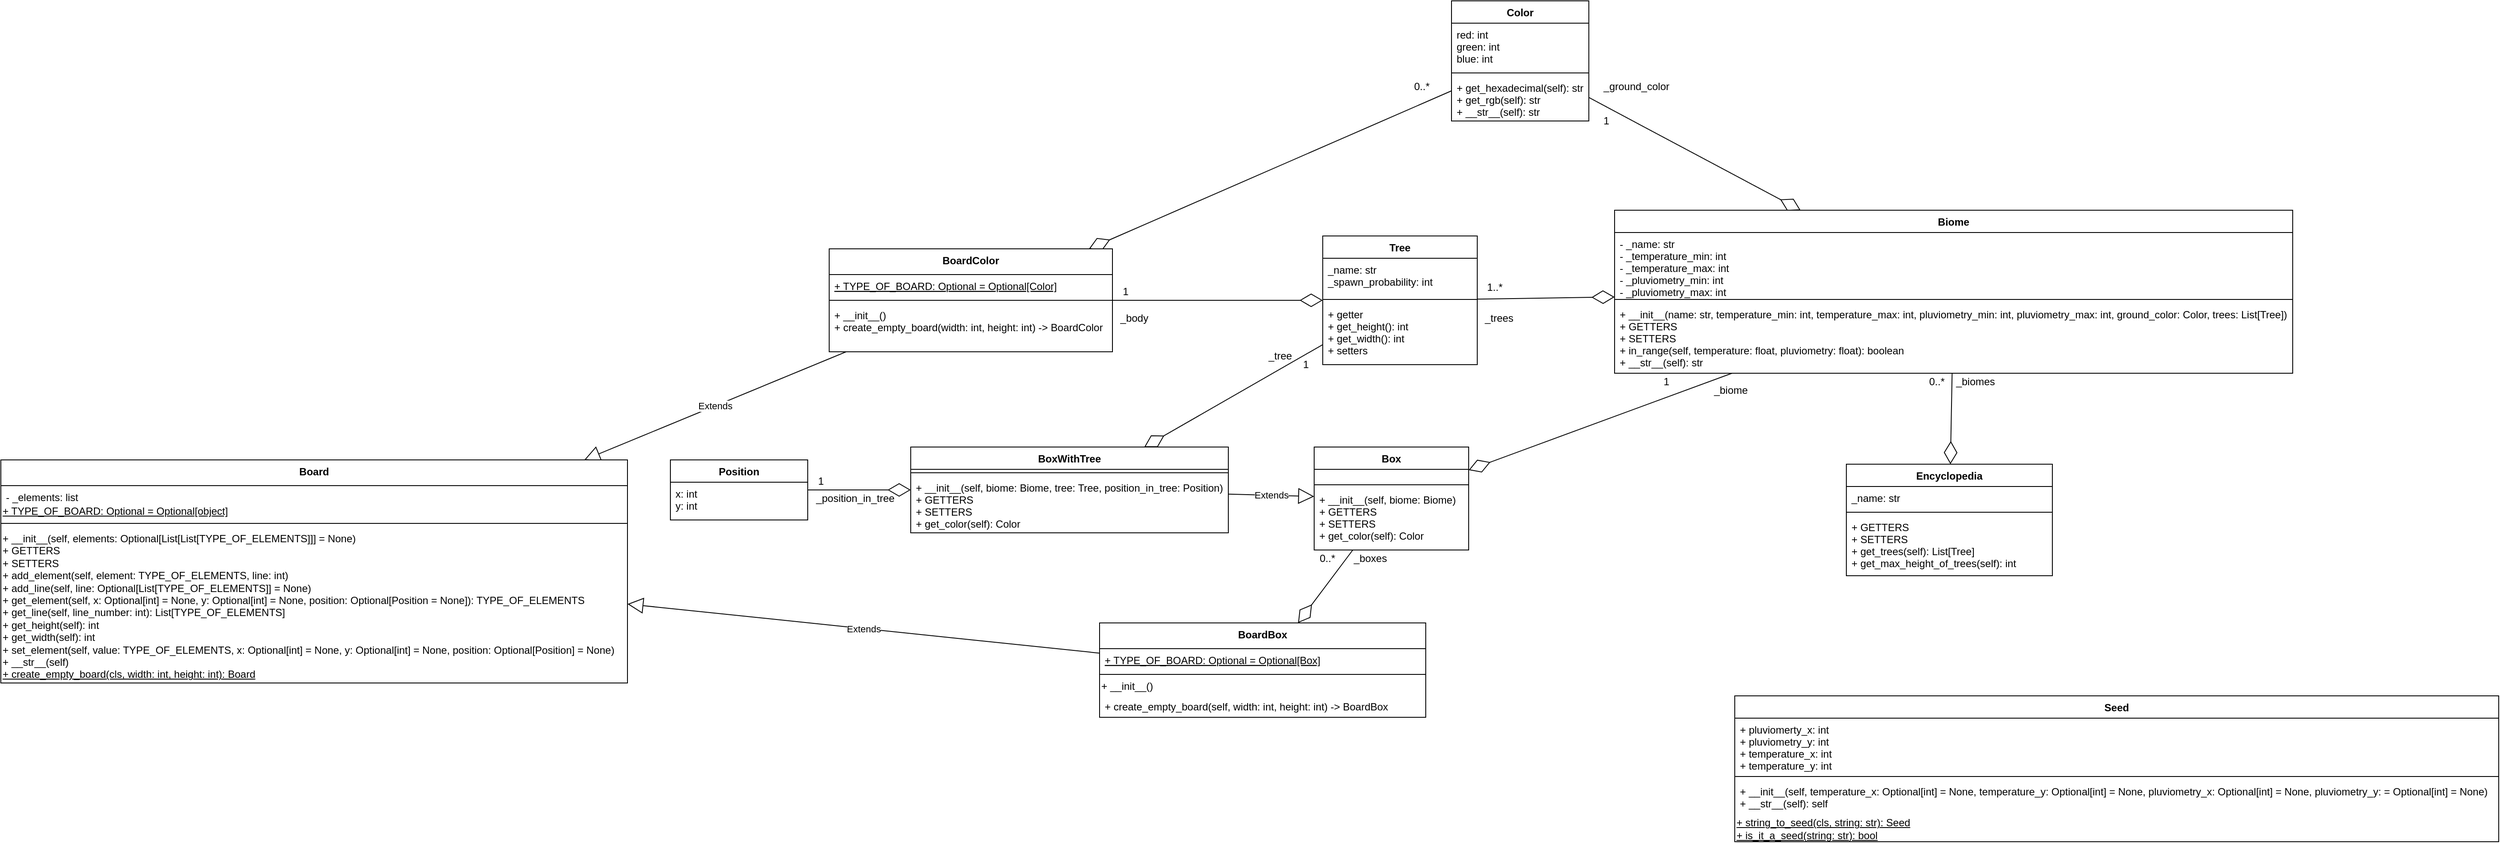 <mxfile version="13.5.7" type="device"><diagram id="C8whWWGRZkC2s8Ugzqs-" name="Page-1"><mxGraphModel dx="3422" dy="1250" grid="1" gridSize="10" guides="1" tooltips="1" connect="1" arrows="1" fold="1" page="0" pageScale="1" pageWidth="827" pageHeight="1169" math="0" shadow="0"><root><mxCell id="0"/><mxCell id="1" parent="0"/><mxCell id="tSxRDudtPRZctdTpGKeW-9" value="" style="endArrow=diamondThin;endFill=0;endSize=24;html=1;" parent="1" source="tSxRDudtPRZctdTpGKeW-26" target="tSxRDudtPRZctdTpGKeW-5" edge="1"><mxGeometry width="160" relative="1" as="geometry"><mxPoint x="40" y="163.098" as="sourcePoint"/><mxPoint x="80" y="340" as="targetPoint"/></mxGeometry></mxCell><mxCell id="tSxRDudtPRZctdTpGKeW-10" value="1..*" style="text;html=1;align=center;verticalAlign=middle;resizable=0;points=[];autosize=1;" parent="1" vertex="1"><mxGeometry x="35" y="164" width="30" height="20" as="geometry"/></mxCell><mxCell id="tSxRDudtPRZctdTpGKeW-11" value="_trees" style="text;html=1;align=center;verticalAlign=middle;resizable=0;points=[];autosize=1;" parent="1" vertex="1"><mxGeometry x="30" y="200" width="50" height="20" as="geometry"/></mxCell><mxCell id="tSxRDudtPRZctdTpGKeW-19" value="" style="endArrow=diamondThin;endFill=0;endSize=24;html=1;" parent="1" source="tSxRDudtPRZctdTpGKeW-5" target="tSxRDudtPRZctdTpGKeW-12" edge="1"><mxGeometry width="160" relative="1" as="geometry"><mxPoint x="180" y="309.998" as="sourcePoint"/><mxPoint x="340" y="311.949" as="targetPoint"/></mxGeometry></mxCell><mxCell id="tSxRDudtPRZctdTpGKeW-20" value="_biomes" style="text;html=1;align=center;verticalAlign=middle;resizable=0;points=[];autosize=1;" parent="1" vertex="1"><mxGeometry x="580" y="274" width="60" height="20" as="geometry"/></mxCell><mxCell id="tSxRDudtPRZctdTpGKeW-21" value="0..*" style="text;html=1;align=center;verticalAlign=middle;resizable=0;points=[];autosize=1;" parent="1" vertex="1"><mxGeometry x="550" y="274" width="30" height="20" as="geometry"/></mxCell><mxCell id="tSxRDudtPRZctdTpGKeW-34" value="" style="endArrow=diamondThin;endFill=0;endSize=24;html=1;" parent="1" source="tSxRDudtPRZctdTpGKeW-30" target="tSxRDudtPRZctdTpGKeW-5" edge="1"><mxGeometry width="160" relative="1" as="geometry"><mxPoint x="10" y="70" as="sourcePoint"/><mxPoint x="170" y="70" as="targetPoint"/></mxGeometry></mxCell><mxCell id="tSxRDudtPRZctdTpGKeW-35" value="_ground_color" style="text;html=1;align=center;verticalAlign=middle;resizable=0;points=[];autosize=1;" parent="1" vertex="1"><mxGeometry x="170" y="-70" width="90" height="20" as="geometry"/></mxCell><mxCell id="tSxRDudtPRZctdTpGKeW-36" value="1" style="text;html=1;align=center;verticalAlign=middle;resizable=0;points=[];autosize=1;" parent="1" vertex="1"><mxGeometry x="170" y="-30" width="20" height="20" as="geometry"/></mxCell><mxCell id="tSxRDudtPRZctdTpGKeW-37" value="" style="endArrow=diamondThin;endFill=0;endSize=24;html=1;" parent="1" source="tSxRDudtPRZctdTpGKeW-30" target="xJdrUhEiBWuhwlC6Hji2-2" edge="1"><mxGeometry width="160" relative="1" as="geometry"><mxPoint x="30" y="90" as="sourcePoint"/><mxPoint x="190" y="90" as="targetPoint"/></mxGeometry></mxCell><mxCell id="tSxRDudtPRZctdTpGKeW-38" value="_body" style="text;html=1;align=center;verticalAlign=middle;resizable=0;points=[];autosize=1;" parent="1" vertex="1"><mxGeometry x="-395" y="200" width="50" height="20" as="geometry"/></mxCell><mxCell id="tSxRDudtPRZctdTpGKeW-39" value="0..*" style="text;html=1;align=center;verticalAlign=middle;resizable=0;points=[];autosize=1;" parent="1" vertex="1"><mxGeometry x="-50" y="-70" width="30" height="20" as="geometry"/></mxCell><mxCell id="tSxRDudtPRZctdTpGKeW-26" value="Tree" style="swimlane;fontStyle=1;align=center;verticalAlign=top;childLayout=stackLayout;horizontal=1;startSize=26;horizontalStack=0;resizeParent=1;resizeParentMax=0;resizeLast=0;collapsible=1;marginBottom=0;" parent="1" vertex="1"><mxGeometry x="-150" y="114" width="180" height="150" as="geometry"/></mxCell><mxCell id="tSxRDudtPRZctdTpGKeW-27" value="_name: str&#10;_spawn_probability: int" style="text;strokeColor=none;fillColor=none;align=left;verticalAlign=top;spacingLeft=4;spacingRight=4;overflow=hidden;rotatable=0;points=[[0,0.5],[1,0.5]];portConstraint=eastwest;" parent="tSxRDudtPRZctdTpGKeW-26" vertex="1"><mxGeometry y="26" width="180" height="44" as="geometry"/></mxCell><mxCell id="tSxRDudtPRZctdTpGKeW-28" value="" style="line;strokeWidth=1;fillColor=none;align=left;verticalAlign=middle;spacingTop=-1;spacingLeft=3;spacingRight=3;rotatable=0;labelPosition=right;points=[];portConstraint=eastwest;" parent="tSxRDudtPRZctdTpGKeW-26" vertex="1"><mxGeometry y="70" width="180" height="8" as="geometry"/></mxCell><mxCell id="tSxRDudtPRZctdTpGKeW-29" value="+ getter&#10;+ get_height(): int&#10;+ get_width(): int&#10;+ setters" style="text;strokeColor=none;fillColor=none;align=left;verticalAlign=top;spacingLeft=4;spacingRight=4;overflow=hidden;rotatable=0;points=[[0,0.5],[1,0.5]];portConstraint=eastwest;" parent="tSxRDudtPRZctdTpGKeW-26" vertex="1"><mxGeometry y="78" width="180" height="72" as="geometry"/></mxCell><mxCell id="tSxRDudtPRZctdTpGKeW-40" value="" style="endArrow=diamondThin;endFill=0;endSize=24;html=1;" parent="1" source="tSxRDudtPRZctdTpGKeW-5" target="tSxRDudtPRZctdTpGKeW-22" edge="1"><mxGeometry width="160" relative="1" as="geometry"><mxPoint x="65" y="290" as="sourcePoint"/><mxPoint x="225" y="290" as="targetPoint"/></mxGeometry></mxCell><mxCell id="tSxRDudtPRZctdTpGKeW-41" value="_biome" style="text;html=1;align=center;verticalAlign=middle;resizable=0;points=[];autosize=1;" parent="1" vertex="1"><mxGeometry x="300" y="284" width="50" height="20" as="geometry"/></mxCell><mxCell id="tSxRDudtPRZctdTpGKeW-42" value="1" style="text;html=1;align=center;verticalAlign=middle;resizable=0;points=[];autosize=1;" parent="1" vertex="1"><mxGeometry x="240" y="274" width="20" height="20" as="geometry"/></mxCell><mxCell id="tSxRDudtPRZctdTpGKeW-43" value="" style="endArrow=diamondThin;endFill=0;endSize=24;html=1;" parent="1" source="tSxRDudtPRZctdTpGKeW-26" target="kUHXdceBuxzBcF5JBVnF-21" edge="1"><mxGeometry width="160" relative="1" as="geometry"><mxPoint x="120" y="290" as="sourcePoint"/><mxPoint x="280" y="290" as="targetPoint"/></mxGeometry></mxCell><mxCell id="tSxRDudtPRZctdTpGKeW-44" value="_tree" style="text;html=1;align=center;verticalAlign=middle;resizable=0;points=[];autosize=1;" parent="1" vertex="1"><mxGeometry x="-220" y="244" width="40" height="20" as="geometry"/></mxCell><mxCell id="tSxRDudtPRZctdTpGKeW-45" value="1" style="text;html=1;align=center;verticalAlign=middle;resizable=0;points=[];autosize=1;" parent="1" vertex="1"><mxGeometry x="-180" y="254" width="20" height="20" as="geometry"/></mxCell><mxCell id="zA5OHEeaOckEQdmFBA_A-12" value="" style="endArrow=diamondThin;endFill=0;endSize=24;html=1;" parent="1" source="tSxRDudtPRZctdTpGKeW-22" target="zA5OHEeaOckEQdmFBA_A-1" edge="1"><mxGeometry width="160" relative="1" as="geometry"><mxPoint x="-130" y="620" as="sourcePoint"/><mxPoint x="-60" y="640" as="targetPoint"/></mxGeometry></mxCell><mxCell id="2" value="_boxes" style="text;html=1;align=center;verticalAlign=middle;resizable=0;points=[];autosize=1;" parent="1" vertex="1"><mxGeometry x="-120" y="480" width="50" height="20" as="geometry"/></mxCell><mxCell id="zA5OHEeaOckEQdmFBA_A-13" value="0..*" style="text;html=1;align=center;verticalAlign=middle;resizable=0;points=[];autosize=1;" parent="1" vertex="1"><mxGeometry x="-160" y="480" width="30" height="20" as="geometry"/></mxCell><mxCell id="tSxRDudtPRZctdTpGKeW-5" value="Biome" style="swimlane;fontStyle=1;align=center;verticalAlign=top;childLayout=stackLayout;horizontal=1;startSize=26;horizontalStack=0;resizeParent=1;resizeParentMax=0;resizeLast=0;collapsible=1;marginBottom=0;" parent="1" vertex="1"><mxGeometry x="190" y="84" width="790" height="190" as="geometry"><mxRectangle x="190" y="84" width="70" height="26" as="alternateBounds"/></mxGeometry></mxCell><mxCell id="tSxRDudtPRZctdTpGKeW-6" value="- _name: str&#10;- _temperature_min: int&#10;- _temperature_max: int&#10;- _pluviometry_min: int&#10;- _pluviometry_max: int" style="text;strokeColor=none;fillColor=none;align=left;verticalAlign=top;spacingLeft=4;spacingRight=4;overflow=hidden;rotatable=0;points=[[0,0.5],[1,0.5]];portConstraint=eastwest;" parent="tSxRDudtPRZctdTpGKeW-5" vertex="1"><mxGeometry y="26" width="790" height="74" as="geometry"/></mxCell><mxCell id="tSxRDudtPRZctdTpGKeW-7" value="" style="line;strokeWidth=1;fillColor=none;align=left;verticalAlign=middle;spacingTop=-1;spacingLeft=3;spacingRight=3;rotatable=0;labelPosition=right;points=[];portConstraint=eastwest;" parent="tSxRDudtPRZctdTpGKeW-5" vertex="1"><mxGeometry y="100" width="790" height="8" as="geometry"/></mxCell><mxCell id="tSxRDudtPRZctdTpGKeW-8" value="+ __init__(name: str, temperature_min: int, temperature_max: int, pluviometry_min: int, pluviometry_max: int, ground_color: Color, trees: List[Tree])&#10;+ GETTERS&#10;+ SETTERS&#10;+ in_range(self, temperature: float, pluviometry: float): boolean&#10;+ __str__(self): str&#10;" style="text;strokeColor=none;fillColor=none;align=left;verticalAlign=top;spacingLeft=4;spacingRight=4;overflow=hidden;rotatable=0;points=[[0,0.5],[1,0.5]];portConstraint=eastwest;" parent="tSxRDudtPRZctdTpGKeW-5" vertex="1"><mxGeometry y="108" width="790" height="82" as="geometry"/></mxCell><mxCell id="kUHXdceBuxzBcF5JBVnF-20" value="Extends" style="endArrow=block;endSize=16;endFill=0;html=1;" parent="1" source="zA5OHEeaOckEQdmFBA_A-1" target="kUHXdceBuxzBcF5JBVnF-16" edge="1"><mxGeometry width="160" relative="1" as="geometry"><mxPoint x="-430" y="564.66" as="sourcePoint"/><mxPoint x="-270" y="564.66" as="targetPoint"/></mxGeometry></mxCell><mxCell id="kUHXdceBuxzBcF5JBVnF-25" value="Extends" style="endArrow=block;endSize=16;endFill=0;html=1;" parent="1" source="kUHXdceBuxzBcF5JBVnF-21" target="tSxRDudtPRZctdTpGKeW-22" edge="1"><mxGeometry width="160" relative="1" as="geometry"><mxPoint x="-40" y="530" as="sourcePoint"/><mxPoint x="120" y="530" as="targetPoint"/></mxGeometry></mxCell><mxCell id="xJdrUhEiBWuhwlC6Hji2-6" value="" style="endArrow=diamondThin;endFill=0;endSize=24;html=1;" parent="1" source="xJdrUhEiBWuhwlC6Hji2-2" target="tSxRDudtPRZctdTpGKeW-26" edge="1"><mxGeometry width="160" relative="1" as="geometry"><mxPoint x="-380" y="333.905" as="sourcePoint"/><mxPoint x="-220" y="330.002" as="targetPoint"/></mxGeometry></mxCell><mxCell id="xJdrUhEiBWuhwlC6Hji2-7" value="1" style="text;html=1;align=center;verticalAlign=middle;resizable=0;points=[];autosize=1;" parent="1" vertex="1"><mxGeometry x="-390" y="169" width="20" height="20" as="geometry"/></mxCell><mxCell id="ZjR4sVKAZGM08cdeTKeb-2" value="Extends" style="endArrow=block;endSize=16;endFill=0;html=1;" parent="1" source="xJdrUhEiBWuhwlC6Hji2-2" target="kUHXdceBuxzBcF5JBVnF-16" edge="1"><mxGeometry width="160" relative="1" as="geometry"><mxPoint x="-660" y="315.997" as="sourcePoint"/><mxPoint x="-1020" y="251.997" as="targetPoint"/></mxGeometry></mxCell><mxCell id="tSxRDudtPRZctdTpGKeW-22" value="Box" style="swimlane;fontStyle=1;align=center;verticalAlign=top;childLayout=stackLayout;horizontal=1;startSize=26;horizontalStack=0;resizeParent=1;resizeParentMax=0;resizeLast=0;collapsible=1;marginBottom=0;" parent="1" vertex="1"><mxGeometry x="-160" y="360" width="180" height="120" as="geometry"/></mxCell><mxCell id="tSxRDudtPRZctdTpGKeW-23" value="&#10;" style="text;strokeColor=none;fillColor=none;align=left;verticalAlign=top;spacingLeft=4;spacingRight=4;overflow=hidden;rotatable=0;points=[[0,0.5],[1,0.5]];portConstraint=eastwest;" parent="tSxRDudtPRZctdTpGKeW-22" vertex="1"><mxGeometry y="26" width="180" height="14" as="geometry"/></mxCell><mxCell id="tSxRDudtPRZctdTpGKeW-24" value="" style="line;strokeWidth=1;fillColor=none;align=left;verticalAlign=middle;spacingTop=-1;spacingLeft=3;spacingRight=3;rotatable=0;labelPosition=right;points=[];portConstraint=eastwest;" parent="tSxRDudtPRZctdTpGKeW-22" vertex="1"><mxGeometry y="40" width="180" height="8" as="geometry"/></mxCell><mxCell id="tSxRDudtPRZctdTpGKeW-25" value="+ __init__(self, biome: Biome)&#10;+ GETTERS&#10;+ SETTERS&#10;+ get_color(self): Color" style="text;strokeColor=none;fillColor=none;align=left;verticalAlign=top;spacingLeft=4;spacingRight=4;overflow=hidden;rotatable=0;points=[[0,0.5],[1,0.5]];portConstraint=eastwest;" parent="tSxRDudtPRZctdTpGKeW-22" vertex="1"><mxGeometry y="48" width="180" height="72" as="geometry"/></mxCell><mxCell id="_piUrLG7zyeL2lo5E84F-3" value="" style="endArrow=diamondThin;endFill=0;endSize=24;html=1;" edge="1" parent="1" source="_piUrLG7zyeL2lo5E84F-6" target="kUHXdceBuxzBcF5JBVnF-21"><mxGeometry width="160" relative="1" as="geometry"><mxPoint x="180" y="926" as="sourcePoint"/><mxPoint x="440" y="780.273" as="targetPoint"/></mxGeometry></mxCell><mxCell id="_piUrLG7zyeL2lo5E84F-4" value="_position_in_tree" style="text;html=1;align=center;verticalAlign=middle;resizable=0;points=[];autosize=1;" vertex="1" parent="1"><mxGeometry x="-750" y="410" width="110" height="20" as="geometry"/></mxCell><mxCell id="_piUrLG7zyeL2lo5E84F-5" value="1" style="text;html=1;align=center;verticalAlign=middle;resizable=0;points=[];autosize=1;" vertex="1" parent="1"><mxGeometry x="-745" y="390" width="20" height="20" as="geometry"/></mxCell><mxCell id="tSxRDudtPRZctdTpGKeW-12" value="Encyclopedia" style="swimlane;fontStyle=1;align=center;verticalAlign=top;childLayout=stackLayout;horizontal=1;startSize=26;horizontalStack=0;resizeParent=1;resizeParentMax=0;resizeLast=0;collapsible=1;marginBottom=0;" parent="1" vertex="1"><mxGeometry x="460" y="380" width="240" height="130" as="geometry"/></mxCell><mxCell id="tSxRDudtPRZctdTpGKeW-13" value="_name: str" style="text;strokeColor=none;fillColor=none;align=left;verticalAlign=top;spacingLeft=4;spacingRight=4;overflow=hidden;rotatable=0;points=[[0,0.5],[1,0.5]];portConstraint=eastwest;" parent="tSxRDudtPRZctdTpGKeW-12" vertex="1"><mxGeometry y="26" width="240" height="26" as="geometry"/></mxCell><mxCell id="tSxRDudtPRZctdTpGKeW-14" value="" style="line;strokeWidth=1;fillColor=none;align=left;verticalAlign=middle;spacingTop=-1;spacingLeft=3;spacingRight=3;rotatable=0;labelPosition=right;points=[];portConstraint=eastwest;" parent="tSxRDudtPRZctdTpGKeW-12" vertex="1"><mxGeometry y="52" width="240" height="8" as="geometry"/></mxCell><mxCell id="tSxRDudtPRZctdTpGKeW-15" value="+ GETTERS&#10;+ SETTERS&#10;+ get_trees(self): List[Tree]&#10;+ get_max_height_of_trees(self): int&#10;&#10;" style="text;strokeColor=none;fillColor=none;align=left;verticalAlign=top;spacingLeft=4;spacingRight=4;overflow=hidden;rotatable=0;points=[[0,0.5],[1,0.5]];portConstraint=eastwest;" parent="tSxRDudtPRZctdTpGKeW-12" vertex="1"><mxGeometry y="60" width="240" height="70" as="geometry"/></mxCell><mxCell id="kUHXdceBuxzBcF5JBVnF-16" value="Board" style="swimlane;fontStyle=1;align=center;verticalAlign=top;childLayout=stackLayout;horizontal=1;startSize=30;horizontalStack=0;resizeParent=1;resizeParentMax=0;resizeLast=0;collapsible=1;marginBottom=0;" parent="1" vertex="1"><mxGeometry x="-1690" y="375" width="730" height="260" as="geometry"/></mxCell><mxCell id="kUHXdceBuxzBcF5JBVnF-17" value="- _elements: list&#10;" style="text;strokeColor=none;fillColor=none;align=left;verticalAlign=top;spacingLeft=4;spacingRight=4;overflow=hidden;rotatable=0;points=[[0,0.5],[1,0.5]];portConstraint=eastwest;" parent="kUHXdceBuxzBcF5JBVnF-16" vertex="1"><mxGeometry y="30" width="730" height="20" as="geometry"/></mxCell><mxCell id="0BPkuEDEZoVlZgNwRE2_-3" value="&lt;span&gt;&lt;u&gt;+ TYPE_OF_BOARD: Optional = Optional[object]&lt;/u&gt;&lt;/span&gt;" style="text;html=1;strokeColor=none;fillColor=none;align=left;verticalAlign=middle;whiteSpace=wrap;rounded=0;" parent="kUHXdceBuxzBcF5JBVnF-16" vertex="1"><mxGeometry y="50" width="730" height="20" as="geometry"/></mxCell><mxCell id="kUHXdceBuxzBcF5JBVnF-18" value="" style="line;strokeWidth=1;fillColor=none;align=left;verticalAlign=middle;spacingTop=-1;spacingLeft=3;spacingRight=3;rotatable=0;labelPosition=right;points=[];portConstraint=eastwest;" parent="kUHXdceBuxzBcF5JBVnF-16" vertex="1"><mxGeometry y="70" width="730" height="8" as="geometry"/></mxCell><mxCell id="0BPkuEDEZoVlZgNwRE2_-6" value="+ __init__(self, elements: Optional[List[List[TYPE_OF_ELEMENTS]]] = None)&lt;br style=&quot;padding: 0px ; margin: 0px&quot;&gt;+ GETTERS&lt;br style=&quot;padding: 0px ; margin: 0px&quot;&gt;+ SETTERS&lt;br style=&quot;padding: 0px ; margin: 0px&quot;&gt;+ add_element(self, element: TYPE_OF_ELEMENTS, line: int)&lt;br style=&quot;padding: 0px ; margin: 0px&quot;&gt;+ add_line(self, line: Optional[List[TYPE_OF_ELEMENTS]] = None)&lt;br style=&quot;padding: 0px ; margin: 0px&quot;&gt;+ get_element(self, x: Optional[int] = None, y: Optional[int] = None, position: Optional[Position = None]): TYPE_OF_ELEMENTS&lt;br style=&quot;padding: 0px ; margin: 0px&quot;&gt;+ get_line(self, line_number: int): List[TYPE_OF_ELEMENTS]&lt;br style=&quot;padding: 0px ; margin: 0px&quot;&gt;+ get_height(self): int&lt;br style=&quot;padding: 0px ; margin: 0px&quot;&gt;+ get_width(self): int&lt;br style=&quot;padding: 0px ; margin: 0px&quot;&gt;+ set_element(self, value: TYPE_OF_ELEMENTS, x: Optional[int] = None, y: Optional[int] = None, position: Optional[Position] = None)&lt;div style=&quot;padding: 0px ; margin: 0px&quot;&gt;+ __str__(self)&lt;/div&gt;" style="text;whiteSpace=wrap;html=1;" parent="kUHXdceBuxzBcF5JBVnF-16" vertex="1"><mxGeometry y="78" width="730" height="162" as="geometry"/></mxCell><mxCell id="0BPkuEDEZoVlZgNwRE2_-5" value="&lt;span&gt;&lt;u&gt;+ create_empty_board(cls, width: int, height: int): Board&lt;/u&gt;&lt;/span&gt;" style="text;html=1;strokeColor=none;fillColor=none;align=left;verticalAlign=middle;whiteSpace=wrap;rounded=0;" parent="kUHXdceBuxzBcF5JBVnF-16" vertex="1"><mxGeometry y="240" width="730" height="20" as="geometry"/></mxCell><mxCell id="tSxRDudtPRZctdTpGKeW-30" value="Color" style="swimlane;fontStyle=1;align=center;verticalAlign=top;childLayout=stackLayout;horizontal=1;startSize=26;horizontalStack=0;resizeParent=1;resizeParentMax=0;resizeLast=0;collapsible=1;marginBottom=0;" parent="1" vertex="1"><mxGeometry y="-160" width="160" height="140" as="geometry"/></mxCell><mxCell id="tSxRDudtPRZctdTpGKeW-31" value="red: int&#10;green: int&#10;blue: int&#10;" style="text;strokeColor=none;fillColor=none;align=left;verticalAlign=top;spacingLeft=4;spacingRight=4;overflow=hidden;rotatable=0;points=[[0,0.5],[1,0.5]];portConstraint=eastwest;" parent="tSxRDudtPRZctdTpGKeW-30" vertex="1"><mxGeometry y="26" width="160" height="54" as="geometry"/></mxCell><mxCell id="tSxRDudtPRZctdTpGKeW-32" value="" style="line;strokeWidth=1;fillColor=none;align=left;verticalAlign=middle;spacingTop=-1;spacingLeft=3;spacingRight=3;rotatable=0;labelPosition=right;points=[];portConstraint=eastwest;" parent="tSxRDudtPRZctdTpGKeW-30" vertex="1"><mxGeometry y="80" width="160" height="8" as="geometry"/></mxCell><mxCell id="tSxRDudtPRZctdTpGKeW-33" value="+ get_hexadecimal(self): str&#10;+ get_rgb(self): str&#10;+ __str__(self): str&#10;" style="text;strokeColor=none;fillColor=none;align=left;verticalAlign=top;spacingLeft=4;spacingRight=4;overflow=hidden;rotatable=0;points=[[0,0.5],[1,0.5]];portConstraint=eastwest;" parent="tSxRDudtPRZctdTpGKeW-30" vertex="1"><mxGeometry y="88" width="160" height="52" as="geometry"/></mxCell><mxCell id="xJdrUhEiBWuhwlC6Hji2-2" value="BoardColor" style="swimlane;fontStyle=1;align=center;verticalAlign=top;childLayout=stackLayout;horizontal=1;startSize=30;horizontalStack=0;resizeParent=1;resizeParentMax=0;resizeLast=0;collapsible=1;marginBottom=0;" parent="1" vertex="1"><mxGeometry x="-725" y="129" width="330" height="120" as="geometry"/></mxCell><mxCell id="ZjR4sVKAZGM08cdeTKeb-3" value="+ TYPE_OF_BOARD: Optional = Optional[Color]" style="text;strokeColor=none;fillColor=none;align=left;verticalAlign=top;spacingLeft=4;spacingRight=4;overflow=hidden;rotatable=0;points=[[0,0.5],[1,0.5]];portConstraint=eastwest;fontStyle=4" parent="xJdrUhEiBWuhwlC6Hji2-2" vertex="1"><mxGeometry y="30" width="330" height="26" as="geometry"/></mxCell><mxCell id="xJdrUhEiBWuhwlC6Hji2-4" value="" style="line;strokeWidth=1;fillColor=none;align=left;verticalAlign=middle;spacingTop=-1;spacingLeft=3;spacingRight=3;rotatable=0;labelPosition=right;points=[];portConstraint=eastwest;" parent="xJdrUhEiBWuhwlC6Hji2-2" vertex="1"><mxGeometry y="56" width="330" height="8" as="geometry"/></mxCell><mxCell id="xJdrUhEiBWuhwlC6Hji2-5" value="+ __init__()&#10;+ create_empty_board(width: int, height: int) -&gt; BoardColor" style="text;strokeColor=none;fillColor=none;align=left;verticalAlign=top;spacingLeft=4;spacingRight=4;overflow=hidden;rotatable=0;points=[[0,0.5],[1,0.5]];portConstraint=eastwest;" parent="xJdrUhEiBWuhwlC6Hji2-2" vertex="1"><mxGeometry y="64" width="330" height="56" as="geometry"/></mxCell><mxCell id="zA5OHEeaOckEQdmFBA_A-1" value="BoardBox" style="swimlane;fontStyle=1;align=center;verticalAlign=top;childLayout=stackLayout;horizontal=1;startSize=30;horizontalStack=0;resizeParent=1;resizeParentMax=0;resizeLast=0;collapsible=1;marginBottom=0;" parent="1" vertex="1"><mxGeometry x="-410" y="565" width="380" height="110" as="geometry"/></mxCell><mxCell id="zA5OHEeaOckEQdmFBA_A-2" value="+ TYPE_OF_BOARD: Optional = Optional[Box]" style="text;strokeColor=none;fillColor=none;align=left;verticalAlign=top;spacingLeft=4;spacingRight=4;overflow=hidden;rotatable=0;points=[[0,0.5],[1,0.5]];portConstraint=eastwest;fontStyle=4" parent="zA5OHEeaOckEQdmFBA_A-1" vertex="1"><mxGeometry y="30" width="380" height="26" as="geometry"/></mxCell><mxCell id="zA5OHEeaOckEQdmFBA_A-3" value="" style="line;strokeWidth=1;fillColor=none;align=left;verticalAlign=middle;spacingTop=-1;spacingLeft=3;spacingRight=3;rotatable=0;labelPosition=right;points=[];portConstraint=eastwest;" parent="zA5OHEeaOckEQdmFBA_A-1" vertex="1"><mxGeometry y="56" width="380" height="8" as="geometry"/></mxCell><mxCell id="0BPkuEDEZoVlZgNwRE2_-8" value="+ __init__()" style="text;html=1;strokeColor=none;fillColor=none;align=left;verticalAlign=middle;whiteSpace=wrap;rounded=0;" parent="zA5OHEeaOckEQdmFBA_A-1" vertex="1"><mxGeometry y="64" width="380" height="20" as="geometry"/></mxCell><mxCell id="zA5OHEeaOckEQdmFBA_A-4" value="+ create_empty_board(self, width: int, height: int) -&gt; BoardBox" style="text;strokeColor=none;fillColor=none;align=left;verticalAlign=top;spacingLeft=4;spacingRight=4;overflow=hidden;rotatable=0;points=[[0,0.5],[1,0.5]];portConstraint=eastwest;" parent="zA5OHEeaOckEQdmFBA_A-1" vertex="1"><mxGeometry y="84" width="380" height="26" as="geometry"/></mxCell><mxCell id="_piUrLG7zyeL2lo5E84F-6" value="Position" style="swimlane;fontStyle=1;align=center;verticalAlign=top;childLayout=stackLayout;horizontal=1;startSize=26;horizontalStack=0;resizeParent=1;resizeParentMax=0;resizeLast=0;collapsible=1;marginBottom=0;" vertex="1" parent="1"><mxGeometry x="-910" y="375" width="160" height="70" as="geometry"/></mxCell><mxCell id="_piUrLG7zyeL2lo5E84F-7" value="x: int&#10;y: int&#10;" style="text;strokeColor=none;fillColor=none;align=left;verticalAlign=top;spacingLeft=4;spacingRight=4;overflow=hidden;rotatable=0;points=[[0,0.5],[1,0.5]];portConstraint=eastwest;" vertex="1" parent="_piUrLG7zyeL2lo5E84F-6"><mxGeometry y="26" width="160" height="44" as="geometry"/></mxCell><mxCell id="kUHXdceBuxzBcF5JBVnF-21" value="BoxWithTree" style="swimlane;fontStyle=1;align=center;verticalAlign=top;childLayout=stackLayout;horizontal=1;startSize=26;horizontalStack=0;resizeParent=1;resizeParentMax=0;resizeLast=0;collapsible=1;marginBottom=0;" parent="1" vertex="1"><mxGeometry x="-630" y="360" width="370" height="100" as="geometry"/></mxCell><mxCell id="kUHXdceBuxzBcF5JBVnF-23" value="" style="line;strokeWidth=1;fillColor=none;align=left;verticalAlign=middle;spacingTop=-1;spacingLeft=3;spacingRight=3;rotatable=0;labelPosition=right;points=[];portConstraint=eastwest;" parent="kUHXdceBuxzBcF5JBVnF-21" vertex="1"><mxGeometry y="26" width="370" height="8" as="geometry"/></mxCell><mxCell id="kUHXdceBuxzBcF5JBVnF-24" value="+ __init__(self, biome: Biome, tree: Tree, position_in_tree: Position)&#10;+ GETTERS&#10;+ SETTERS&#10;+ get_color(self): Color" style="text;strokeColor=none;fillColor=none;align=left;verticalAlign=top;spacingLeft=4;spacingRight=4;overflow=hidden;rotatable=0;points=[[0,0.5],[1,0.5]];portConstraint=eastwest;" parent="kUHXdceBuxzBcF5JBVnF-21" vertex="1"><mxGeometry y="34" width="370" height="66" as="geometry"/></mxCell><mxCell id="_piUrLG7zyeL2lo5E84F-12" value="Seed" style="swimlane;fontStyle=1;align=center;verticalAlign=top;childLayout=stackLayout;horizontal=1;startSize=26;horizontalStack=0;resizeParent=1;resizeParentMax=0;resizeLast=0;collapsible=1;marginBottom=0;" vertex="1" parent="1"><mxGeometry x="330" y="650" width="890" height="170" as="geometry"/></mxCell><mxCell id="_piUrLG7zyeL2lo5E84F-13" value="+ pluviomerty_x: int&#10;+ pluviometry_y: int&#10;+ temperature_x: int&#10;+ temperature_y: int" style="text;strokeColor=none;fillColor=none;align=left;verticalAlign=top;spacingLeft=4;spacingRight=4;overflow=hidden;rotatable=0;points=[[0,0.5],[1,0.5]];portConstraint=eastwest;" vertex="1" parent="_piUrLG7zyeL2lo5E84F-12"><mxGeometry y="26" width="890" height="64" as="geometry"/></mxCell><mxCell id="_piUrLG7zyeL2lo5E84F-14" value="" style="line;strokeWidth=1;fillColor=none;align=left;verticalAlign=middle;spacingTop=-1;spacingLeft=3;spacingRight=3;rotatable=0;labelPosition=right;points=[];portConstraint=eastwest;" vertex="1" parent="_piUrLG7zyeL2lo5E84F-12"><mxGeometry y="90" width="890" height="8" as="geometry"/></mxCell><mxCell id="_piUrLG7zyeL2lo5E84F-15" value="+ __init__(self, temperature_x: Optional[int] = None, temperature_y: Optional[int] = None, pluviometry_x: Optional[int] = None, pluviometry_y: = Optional[int] = None)&#10;+ __str__(self): self&#10;" style="text;strokeColor=none;fillColor=none;align=left;verticalAlign=top;spacingLeft=4;spacingRight=4;overflow=hidden;rotatable=0;points=[[0,0.5],[1,0.5]];portConstraint=eastwest;" vertex="1" parent="_piUrLG7zyeL2lo5E84F-12"><mxGeometry y="98" width="890" height="42" as="geometry"/></mxCell><mxCell id="_piUrLG7zyeL2lo5E84F-16" value="&lt;u&gt;+ string_to_seed(cls, string: str): Seed&lt;br&gt;&lt;div&gt;&lt;u&gt;+ is_it_a_seed(string: str): bool&lt;/u&gt;&lt;/div&gt;&lt;/u&gt;" style="text;html=1;align=left;verticalAlign=middle;resizable=0;points=[];autosize=1;" vertex="1" parent="_piUrLG7zyeL2lo5E84F-12"><mxGeometry y="140" width="890" height="30" as="geometry"/></mxCell></root></mxGraphModel></diagram></mxfile>